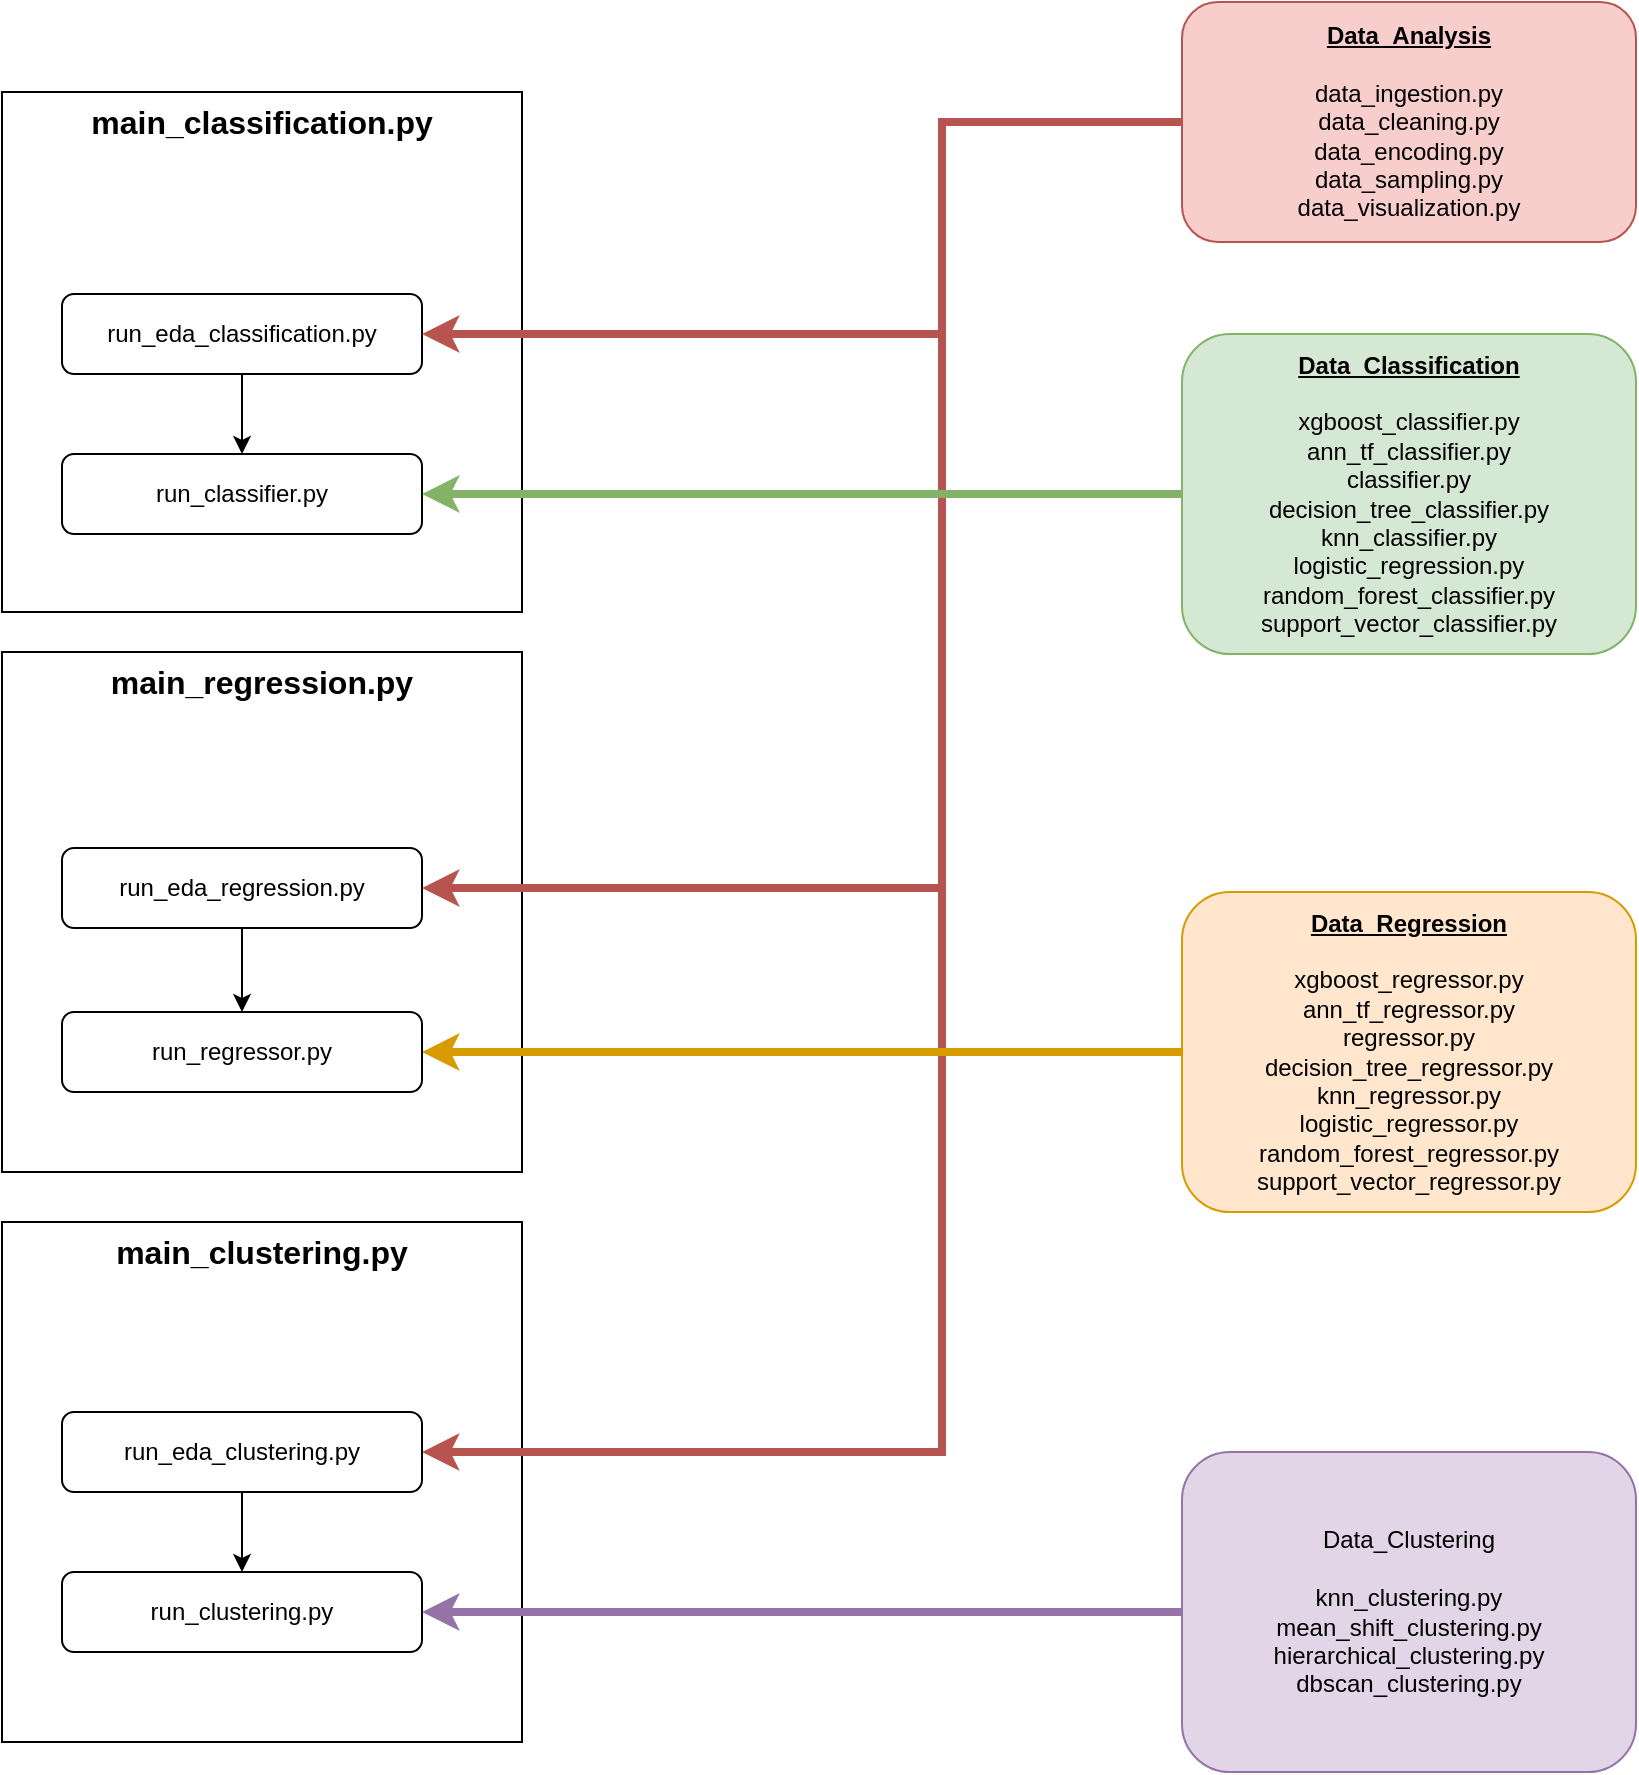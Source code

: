 <mxfile version="24.0.0" type="device">
  <diagram id="C5RBs43oDa-KdzZeNtuy" name="Page-1">
    <mxGraphModel dx="1687" dy="2077" grid="1" gridSize="10" guides="1" tooltips="1" connect="1" arrows="1" fold="1" page="1" pageScale="1" pageWidth="827" pageHeight="1169" math="0" shadow="0">
      <root>
        <mxCell id="WIyWlLk6GJQsqaUBKTNV-0" />
        <mxCell id="WIyWlLk6GJQsqaUBKTNV-1" parent="WIyWlLk6GJQsqaUBKTNV-0" />
        <mxCell id="tVau4BeB1wbIVWH6ao-C-36" value="" style="whiteSpace=wrap;html=1;aspect=fixed;" vertex="1" parent="WIyWlLk6GJQsqaUBKTNV-1">
          <mxGeometry x="10" y="565" width="260" height="260" as="geometry" />
        </mxCell>
        <mxCell id="tVau4BeB1wbIVWH6ao-C-35" value="" style="whiteSpace=wrap;html=1;aspect=fixed;" vertex="1" parent="WIyWlLk6GJQsqaUBKTNV-1">
          <mxGeometry x="10" y="280" width="260" height="260" as="geometry" />
        </mxCell>
        <mxCell id="tVau4BeB1wbIVWH6ao-C-34" value="" style="whiteSpace=wrap;html=1;aspect=fixed;" vertex="1" parent="WIyWlLk6GJQsqaUBKTNV-1">
          <mxGeometry x="10" width="260" height="260" as="geometry" />
        </mxCell>
        <mxCell id="tVau4BeB1wbIVWH6ao-C-7" style="edgeStyle=orthogonalEdgeStyle;rounded=0;orthogonalLoop=1;jettySize=auto;html=1;exitX=0.5;exitY=1;exitDx=0;exitDy=0;entryX=0.5;entryY=0;entryDx=0;entryDy=0;" edge="1" parent="WIyWlLk6GJQsqaUBKTNV-1" source="WIyWlLk6GJQsqaUBKTNV-7" target="tVau4BeB1wbIVWH6ao-C-2">
          <mxGeometry relative="1" as="geometry" />
        </mxCell>
        <mxCell id="WIyWlLk6GJQsqaUBKTNV-7" value="run_eda_classification.py" style="rounded=1;whiteSpace=wrap;html=1;fontSize=12;glass=0;strokeWidth=1;shadow=0;" parent="WIyWlLk6GJQsqaUBKTNV-1" vertex="1">
          <mxGeometry x="40" y="101" width="180" height="40" as="geometry" />
        </mxCell>
        <mxCell id="tVau4BeB1wbIVWH6ao-C-38" style="edgeStyle=orthogonalEdgeStyle;rounded=0;orthogonalLoop=1;jettySize=auto;html=1;exitX=0;exitY=0.5;exitDx=0;exitDy=0;entryX=1;entryY=0.5;entryDx=0;entryDy=0;fillColor=#f8cecc;strokeColor=#b85450;strokeWidth=4;" edge="1" parent="WIyWlLk6GJQsqaUBKTNV-1" source="WIyWlLk6GJQsqaUBKTNV-12" target="WIyWlLk6GJQsqaUBKTNV-7">
          <mxGeometry relative="1" as="geometry">
            <Array as="points">
              <mxPoint x="480" y="15" />
              <mxPoint x="480" y="121" />
            </Array>
          </mxGeometry>
        </mxCell>
        <mxCell id="tVau4BeB1wbIVWH6ao-C-39" style="edgeStyle=orthogonalEdgeStyle;rounded=0;orthogonalLoop=1;jettySize=auto;html=1;exitX=0;exitY=0.5;exitDx=0;exitDy=0;entryX=1;entryY=0.5;entryDx=0;entryDy=0;fillColor=#f8cecc;strokeColor=#b85450;strokeWidth=4;" edge="1" parent="WIyWlLk6GJQsqaUBKTNV-1" source="WIyWlLk6GJQsqaUBKTNV-12" target="tVau4BeB1wbIVWH6ao-C-12">
          <mxGeometry relative="1" as="geometry">
            <Array as="points">
              <mxPoint x="480" y="15" />
              <mxPoint x="480" y="398" />
            </Array>
          </mxGeometry>
        </mxCell>
        <mxCell id="tVau4BeB1wbIVWH6ao-C-40" style="edgeStyle=orthogonalEdgeStyle;rounded=0;orthogonalLoop=1;jettySize=auto;html=1;entryX=1;entryY=0.5;entryDx=0;entryDy=0;fillColor=#f8cecc;strokeColor=#b85450;strokeWidth=4;" edge="1" parent="WIyWlLk6GJQsqaUBKTNV-1" target="tVau4BeB1wbIVWH6ao-C-19">
          <mxGeometry relative="1" as="geometry">
            <mxPoint x="600" y="15" as="sourcePoint" />
            <Array as="points">
              <mxPoint x="480" y="15" />
              <mxPoint x="480" y="680" />
            </Array>
          </mxGeometry>
        </mxCell>
        <mxCell id="WIyWlLk6GJQsqaUBKTNV-12" value="&lt;b&gt;&lt;u&gt;Data_Analysis&lt;/u&gt;&lt;/b&gt;&lt;div&gt;&lt;br&gt;&lt;/div&gt;&lt;div&gt;data_ingestion.py&lt;br&gt;&lt;/div&gt;&lt;div&gt;data_cleaning.py&lt;/div&gt;&lt;div&gt;data_encoding.py&lt;/div&gt;&lt;div&gt;data_sampling.py&lt;/div&gt;&lt;div&gt;data_visualization.py&lt;/div&gt;" style="rounded=1;whiteSpace=wrap;html=1;fontSize=12;glass=0;strokeWidth=1;shadow=0;fillColor=#f8cecc;strokeColor=#b85450;" parent="WIyWlLk6GJQsqaUBKTNV-1" vertex="1">
          <mxGeometry x="600" y="-45" width="227" height="120" as="geometry" />
        </mxCell>
        <mxCell id="tVau4BeB1wbIVWH6ao-C-2" value="run_classifier.py" style="rounded=1;whiteSpace=wrap;html=1;fontSize=12;glass=0;strokeWidth=1;shadow=0;" vertex="1" parent="WIyWlLk6GJQsqaUBKTNV-1">
          <mxGeometry x="40" y="181" width="180" height="40" as="geometry" />
        </mxCell>
        <mxCell id="tVau4BeB1wbIVWH6ao-C-22" style="edgeStyle=orthogonalEdgeStyle;rounded=0;orthogonalLoop=1;jettySize=auto;html=1;fillColor=#d5e8d4;strokeColor=#82b366;strokeWidth=4;" edge="1" parent="WIyWlLk6GJQsqaUBKTNV-1" source="tVau4BeB1wbIVWH6ao-C-3">
          <mxGeometry relative="1" as="geometry">
            <mxPoint x="220" y="201" as="targetPoint" />
            <Array as="points" />
          </mxGeometry>
        </mxCell>
        <mxCell id="tVau4BeB1wbIVWH6ao-C-3" value="&lt;b&gt;&lt;u&gt;Data_Classification&lt;/u&gt;&lt;/b&gt;&lt;div&gt;&lt;br&gt;&lt;/div&gt;&lt;div&gt;&lt;div&gt;xgboost_classifier.py&lt;/div&gt;&lt;div&gt;ann_tf_classifier.py&lt;/div&gt;&lt;div&gt;classifier.py&lt;/div&gt;&lt;div&gt;decision_tree_classifier.py&lt;/div&gt;&lt;div&gt;knn_classifier.py&lt;/div&gt;&lt;div&gt;logistic_regression.py&lt;/div&gt;&lt;div&gt;random_forest_classifier.py&lt;/div&gt;&lt;div&gt;support_vector_classifier.py&lt;/div&gt;&lt;/div&gt;" style="rounded=1;whiteSpace=wrap;html=1;fontSize=12;glass=0;strokeWidth=1;shadow=0;fillColor=#d5e8d4;strokeColor=#82b366;" vertex="1" parent="WIyWlLk6GJQsqaUBKTNV-1">
          <mxGeometry x="600" y="121" width="227" height="160" as="geometry" />
        </mxCell>
        <mxCell id="tVau4BeB1wbIVWH6ao-C-44" style="edgeStyle=orthogonalEdgeStyle;rounded=0;orthogonalLoop=1;jettySize=auto;html=1;exitX=0;exitY=0.5;exitDx=0;exitDy=0;fillColor=#ffe6cc;strokeColor=#d79b00;strokeWidth=4;" edge="1" parent="WIyWlLk6GJQsqaUBKTNV-1" source="tVau4BeB1wbIVWH6ao-C-8" target="tVau4BeB1wbIVWH6ao-C-13">
          <mxGeometry relative="1" as="geometry" />
        </mxCell>
        <mxCell id="tVau4BeB1wbIVWH6ao-C-8" value="&lt;b&gt;&lt;u&gt;Data_Regression&lt;/u&gt;&lt;/b&gt;&lt;div&gt;&lt;br&gt;&lt;/div&gt;&lt;div&gt;&lt;div&gt;xgboost_regressor.py&lt;/div&gt;&lt;div&gt;ann_tf_&lt;span style=&quot;background-color: initial;&quot;&gt;regressor&lt;/span&gt;&lt;span style=&quot;background-color: initial;&quot;&gt;.py&lt;/span&gt;&lt;/div&gt;&lt;div&gt;&lt;span style=&quot;background-color: initial;&quot;&gt;regressor&lt;/span&gt;.py&lt;/div&gt;&lt;div&gt;decision_tree_regressor.py&lt;/div&gt;&lt;div&gt;knn_regressor.py&lt;/div&gt;&lt;div&gt;logistic_regressor.py&lt;/div&gt;&lt;div&gt;random_forest_regressor.py&lt;/div&gt;&lt;div&gt;support_vector_regressor.py&lt;/div&gt;&lt;/div&gt;" style="rounded=1;whiteSpace=wrap;html=1;fontSize=12;glass=0;strokeWidth=1;shadow=0;fillColor=#ffe6cc;strokeColor=#d79b00;" vertex="1" parent="WIyWlLk6GJQsqaUBKTNV-1">
          <mxGeometry x="600" y="400" width="227" height="160" as="geometry" />
        </mxCell>
        <mxCell id="tVau4BeB1wbIVWH6ao-C-11" style="edgeStyle=orthogonalEdgeStyle;rounded=0;orthogonalLoop=1;jettySize=auto;html=1;exitX=0.5;exitY=1;exitDx=0;exitDy=0;entryX=0.5;entryY=0;entryDx=0;entryDy=0;" edge="1" parent="WIyWlLk6GJQsqaUBKTNV-1" source="tVau4BeB1wbIVWH6ao-C-12" target="tVau4BeB1wbIVWH6ao-C-13">
          <mxGeometry relative="1" as="geometry" />
        </mxCell>
        <mxCell id="tVau4BeB1wbIVWH6ao-C-12" value="run_eda_regression.py" style="rounded=1;whiteSpace=wrap;html=1;fontSize=12;glass=0;strokeWidth=1;shadow=0;" vertex="1" parent="WIyWlLk6GJQsqaUBKTNV-1">
          <mxGeometry x="40" y="378" width="180" height="40" as="geometry" />
        </mxCell>
        <mxCell id="tVau4BeB1wbIVWH6ao-C-13" value="run_regressor.py" style="rounded=1;whiteSpace=wrap;html=1;fontSize=12;glass=0;strokeWidth=1;shadow=0;" vertex="1" parent="WIyWlLk6GJQsqaUBKTNV-1">
          <mxGeometry x="40" y="460" width="180" height="40" as="geometry" />
        </mxCell>
        <mxCell id="tVau4BeB1wbIVWH6ao-C-18" style="edgeStyle=orthogonalEdgeStyle;rounded=0;orthogonalLoop=1;jettySize=auto;html=1;exitX=0.5;exitY=1;exitDx=0;exitDy=0;entryX=0.5;entryY=0;entryDx=0;entryDy=0;" edge="1" parent="WIyWlLk6GJQsqaUBKTNV-1" source="tVau4BeB1wbIVWH6ao-C-19" target="tVau4BeB1wbIVWH6ao-C-20">
          <mxGeometry relative="1" as="geometry" />
        </mxCell>
        <mxCell id="tVau4BeB1wbIVWH6ao-C-19" value="run_eda_clustering.py" style="rounded=1;whiteSpace=wrap;html=1;fontSize=12;glass=0;strokeWidth=1;shadow=0;" vertex="1" parent="WIyWlLk6GJQsqaUBKTNV-1">
          <mxGeometry x="40" y="660" width="180" height="40" as="geometry" />
        </mxCell>
        <mxCell id="tVau4BeB1wbIVWH6ao-C-20" value="run_clustering.py" style="rounded=1;whiteSpace=wrap;html=1;fontSize=12;glass=0;strokeWidth=1;shadow=0;" vertex="1" parent="WIyWlLk6GJQsqaUBKTNV-1">
          <mxGeometry x="40" y="740" width="180" height="40" as="geometry" />
        </mxCell>
        <mxCell id="tVau4BeB1wbIVWH6ao-C-33" style="edgeStyle=orthogonalEdgeStyle;rounded=0;orthogonalLoop=1;jettySize=auto;html=1;exitX=0;exitY=0.5;exitDx=0;exitDy=0;entryX=1;entryY=0.5;entryDx=0;entryDy=0;fillColor=#e1d5e7;strokeColor=#9673a6;strokeWidth=4;" edge="1" parent="WIyWlLk6GJQsqaUBKTNV-1" source="tVau4BeB1wbIVWH6ao-C-32" target="tVau4BeB1wbIVWH6ao-C-20">
          <mxGeometry relative="1" as="geometry">
            <Array as="points">
              <mxPoint x="580" y="760" />
              <mxPoint x="580" y="760" />
            </Array>
          </mxGeometry>
        </mxCell>
        <mxCell id="tVau4BeB1wbIVWH6ao-C-32" value="Data_Clustering&lt;div&gt;&lt;br&gt;&lt;/div&gt;&lt;div&gt;&lt;div&gt;knn_clustering.py&lt;/div&gt;&lt;div&gt;&lt;span style=&quot;background-color: initial;&quot;&gt;mean_shift_clustering.py&lt;/span&gt;&lt;/div&gt;&lt;div&gt;&lt;span style=&quot;background-color: initial;&quot;&gt;hierarchical_clustering&lt;/span&gt;.py&lt;/div&gt;&lt;div&gt;dbscan_clustering.py&lt;/div&gt;&lt;/div&gt;" style="rounded=1;whiteSpace=wrap;html=1;fontSize=12;glass=0;strokeWidth=1;shadow=0;fillColor=#e1d5e7;strokeColor=#9673a6;" vertex="1" parent="WIyWlLk6GJQsqaUBKTNV-1">
          <mxGeometry x="600" y="680" width="227" height="160" as="geometry" />
        </mxCell>
        <mxCell id="tVau4BeB1wbIVWH6ao-C-41" value="main_regression.py" style="text;html=1;align=center;verticalAlign=middle;whiteSpace=wrap;rounded=0;fontStyle=1;fontSize=16;" vertex="1" parent="WIyWlLk6GJQsqaUBKTNV-1">
          <mxGeometry x="60" y="280" width="160" height="30" as="geometry" />
        </mxCell>
        <mxCell id="tVau4BeB1wbIVWH6ao-C-42" value="main_classification.py" style="text;html=1;align=center;verticalAlign=middle;whiteSpace=wrap;rounded=0;fontStyle=1;fontSize=16;" vertex="1" parent="WIyWlLk6GJQsqaUBKTNV-1">
          <mxGeometry x="60" width="160" height="30" as="geometry" />
        </mxCell>
        <mxCell id="tVau4BeB1wbIVWH6ao-C-43" value="main_clustering.py" style="text;html=1;align=center;verticalAlign=middle;whiteSpace=wrap;rounded=0;fontStyle=1;fontSize=16;" vertex="1" parent="WIyWlLk6GJQsqaUBKTNV-1">
          <mxGeometry x="60" y="565" width="160" height="30" as="geometry" />
        </mxCell>
      </root>
    </mxGraphModel>
  </diagram>
</mxfile>
